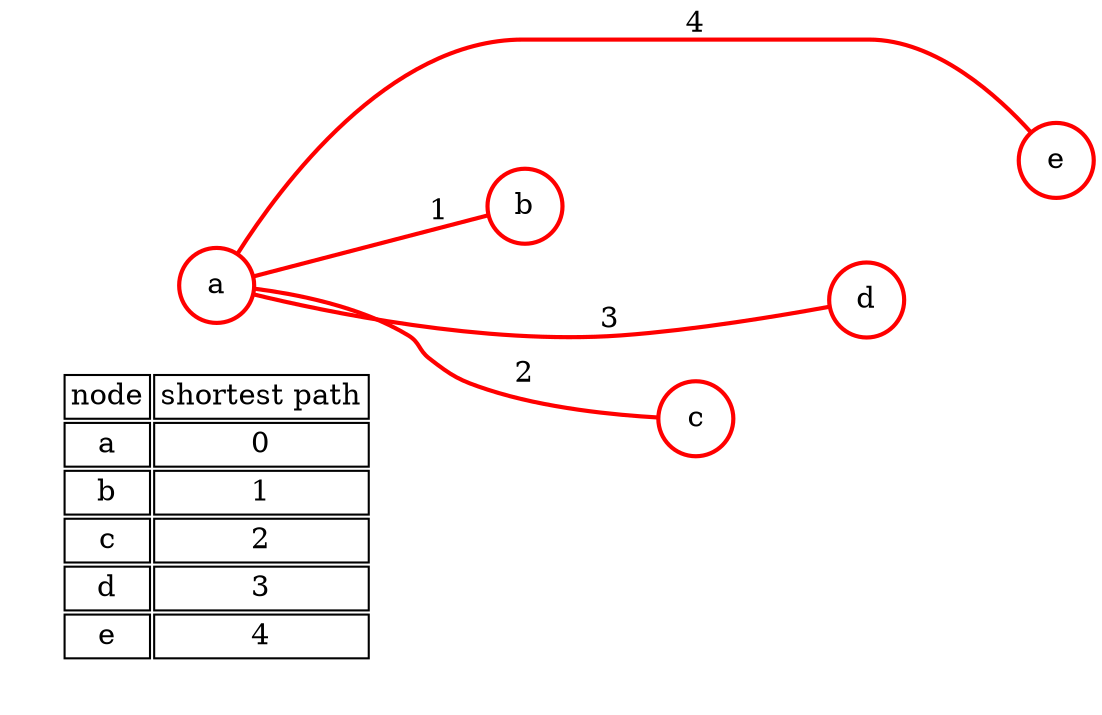 graph G {scale=3; rankdir=LR;  node [shape=plaintext]
  subgraph cluster_01 { 
    color = "white"
    key [label=<<table border="1" color="white">
      <tr><td align="center" port="tree" color="black">node</td><td align="center" port="tree" color="black">shortest path</td></tr>
      <tr><td align="center" port="tree" color="black">a</td><td align="center" port="tree" color="black">0</td></tr>
      <tr><td align="center" port="tree" color="black">b</td><td align="center" port="tree" color="black">1</td></tr>
      <tr><td align="center" port="tree" color="black">c</td><td align="center" port="tree" color="black">2</td></tr>
      <tr><td align="center" port="tree" color="black">d</td><td align="center" port="tree" color="black">3</td></tr>
      <tr><td align="center" port="tree" color="black">e</td><td align="center" port="tree" color="black">4</td></tr>
      </table>>]
    key:tree:e key:tree:w [shape = "none" color="red"]
    key:back:e key:back:w [shape = "none" color="blue"]}
  a [shape="circle", label="a", color=red, style=bold];
  b [shape="circle", label="b", color=red, style=bold];
  c [shape="circle", label="c", color=red, style=bold];
  d [shape="circle", label="d", color=red, style=bold];
  e [shape="circle", label="e", color=red, style=bold];

a -- b [label="1", color=red, style=bold]; 
a -- c [label="2", color=red, style=bold];
a -- d [label="3", color=red, style=bold];
a -- e [label="4", color=red, style=bold];
b -- c [label="5", style=invis];
b -- d [label="6", style=invis];
b -- e [label="7", style=invis];
c -- d [label="8", style=invis];
c -- e [label="9", style=invis];
d -- e [label="10", style=invis];
}
